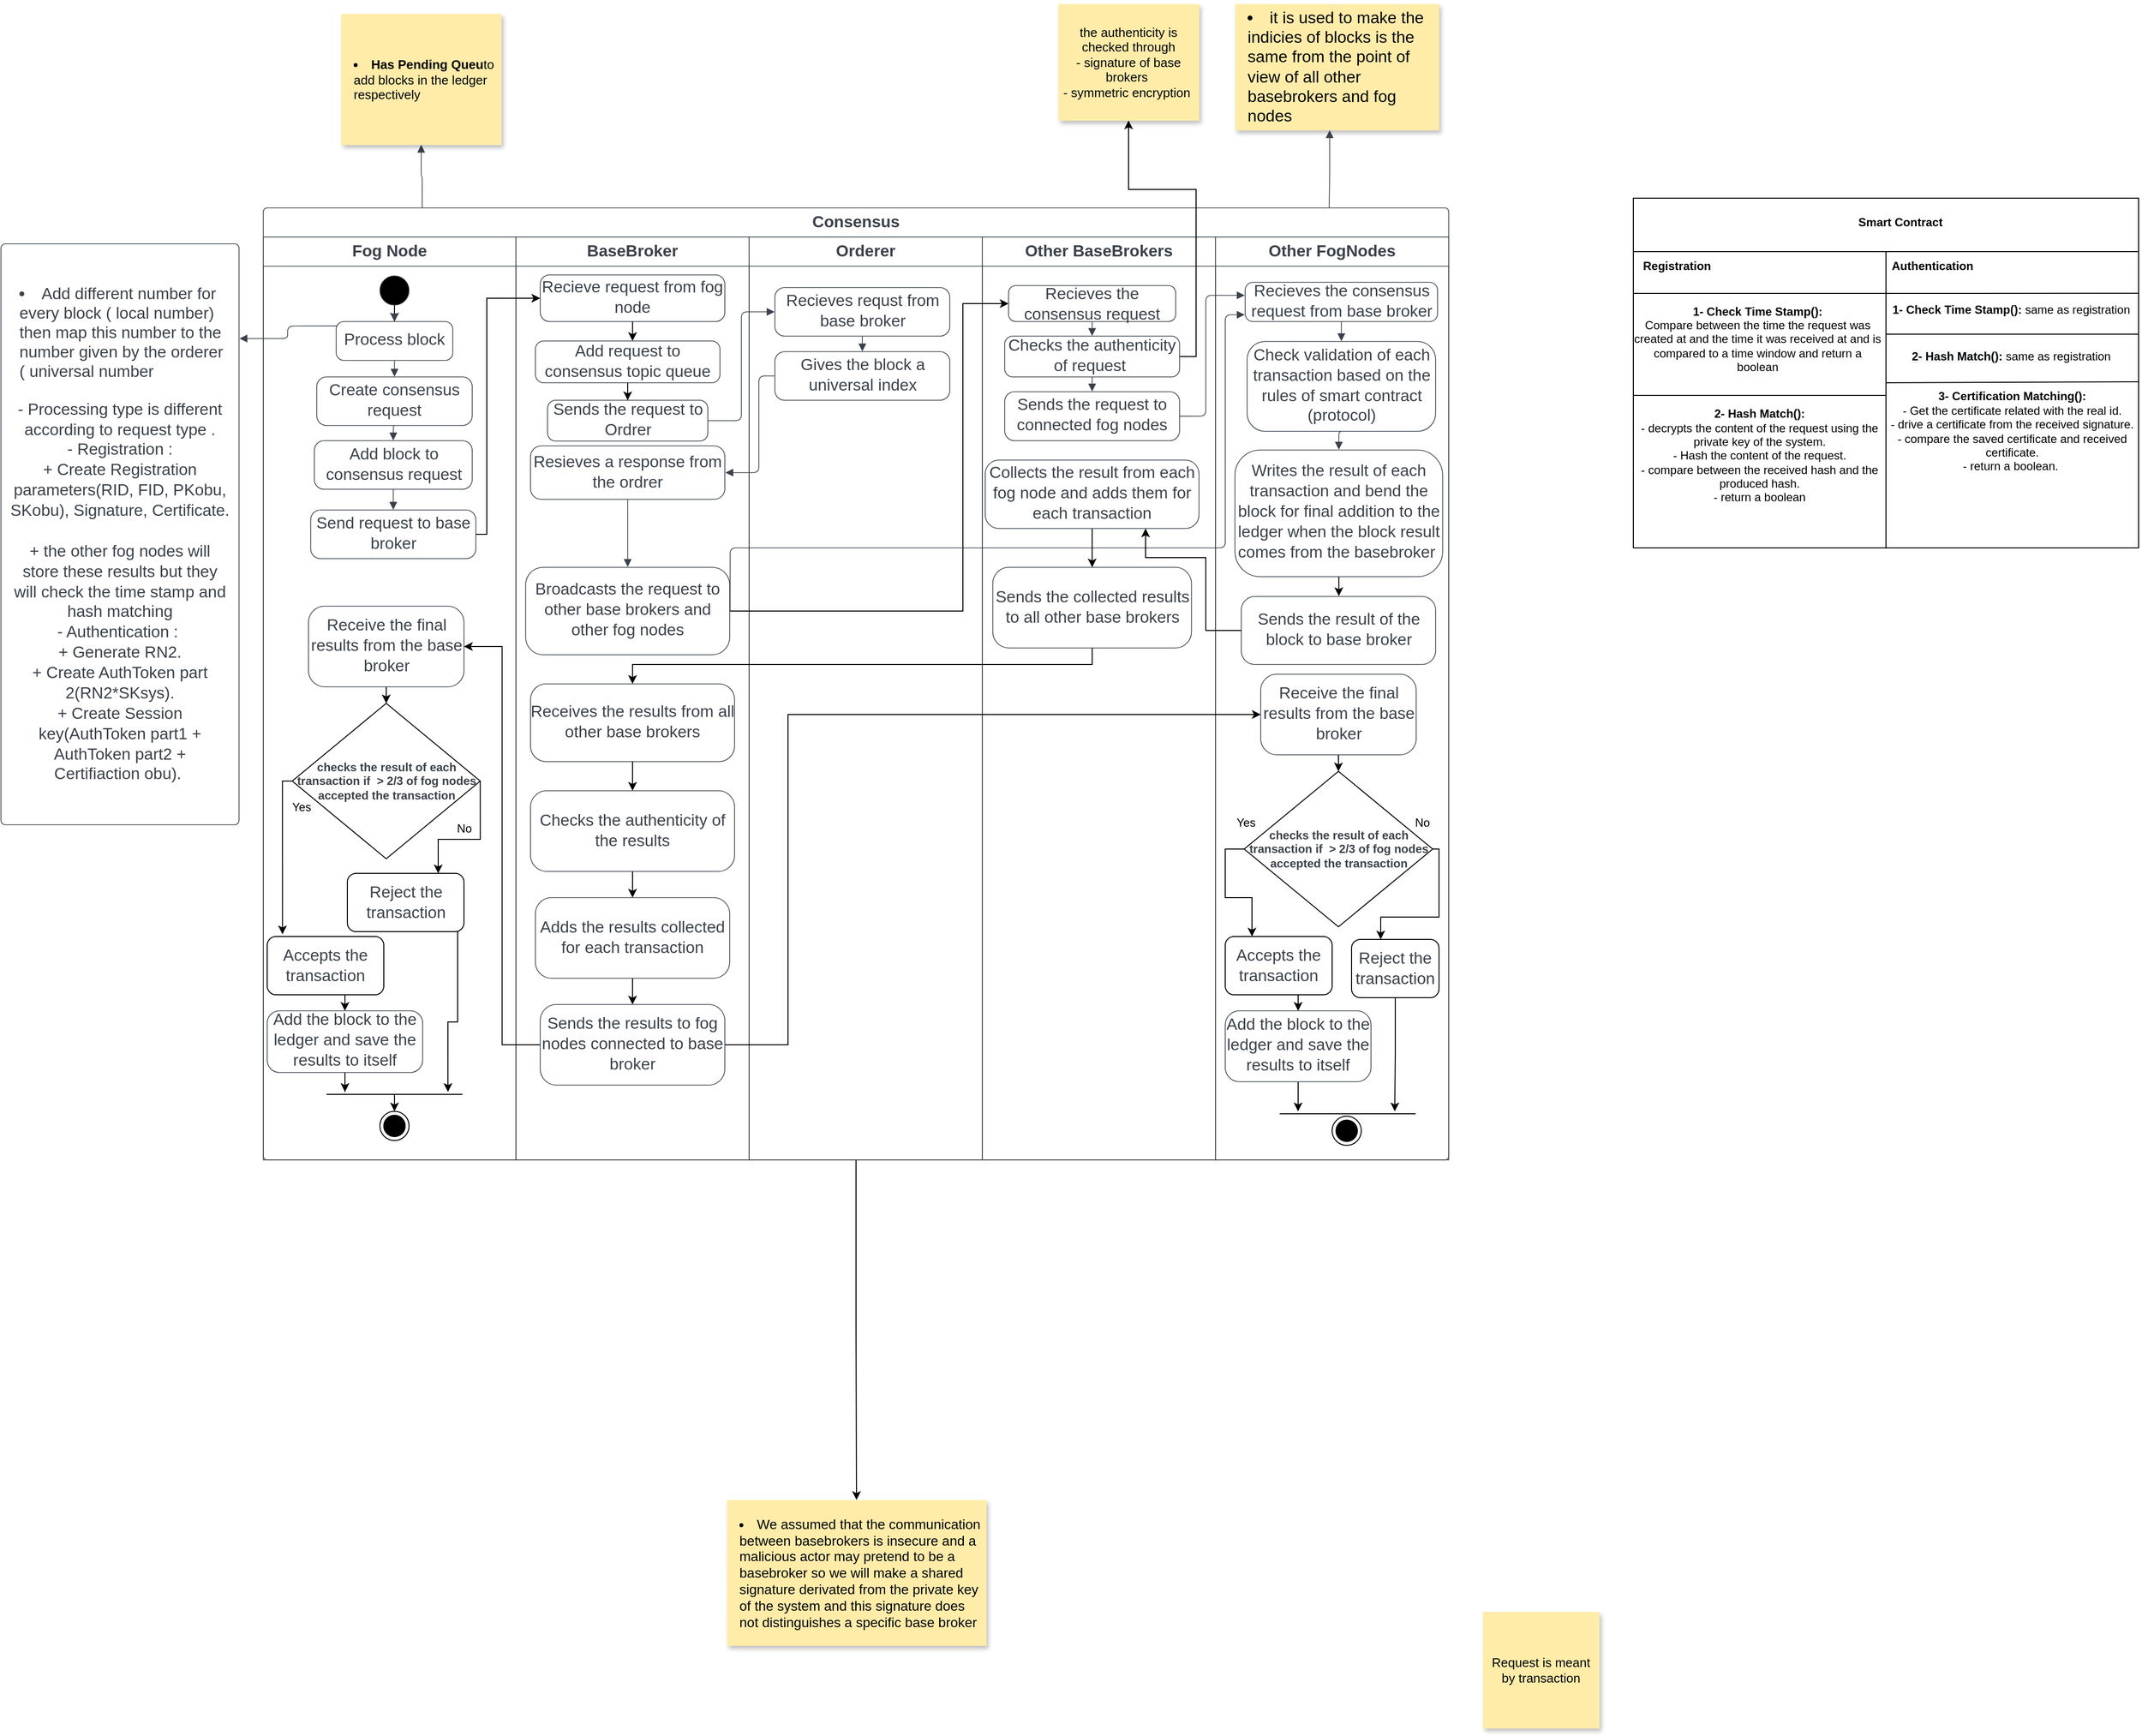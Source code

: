<mxfile version="18.1.3" type="github">
  <diagram id="9EqGme9XQ8Pk4LfK-jfx" name="Page-1">
    <mxGraphModel dx="1811" dy="1997" grid="1" gridSize="10" guides="1" tooltips="1" connect="1" arrows="1" fold="1" page="1" pageScale="1" pageWidth="827" pageHeight="1169" math="0" shadow="0">
      <root>
        <mxCell id="0" />
        <mxCell id="1" parent="0" />
        <mxCell id="70MOKPNWR5bHBcbS_oCV-29" style="edgeStyle=orthogonalEdgeStyle;rounded=0;orthogonalLoop=1;jettySize=auto;html=1;entryX=0.5;entryY=0;entryDx=0;entryDy=0;" edge="1" parent="1" source="pPeF-HTOgFZXbcfXd0PG-1" target="pPeF-HTOgFZXbcfXd0PG-47">
          <mxGeometry relative="1" as="geometry" />
        </mxCell>
        <mxCell id="pPeF-HTOgFZXbcfXd0PG-1" value="Consensus" style="swimlane;startSize=30;html=1;whiteSpace=wrap;childLayout=stackLayout;resizeParent=1;dropTarget=0;spacing=0;strokeColor=#3a414a;strokeOpacity=100;rounded=1;absoluteArcSize=1;arcSize=9;strokeWidth=0.8;container=1;pointerEvents=0;collapsible=0;recursiveResize=0;fontSize=16.7;fontColor=#3a414a;" parent="1" vertex="1">
          <mxGeometry x="350" y="-110" width="1220" height="980" as="geometry" />
        </mxCell>
        <mxCell id="pPeF-HTOgFZXbcfXd0PG-2" value="&lt;b&gt;Fog Node&lt;/b&gt;" style="swimlane;html=1;whiteSpace=wrap;connectable=0;fontStyle=0;startSize=30;dropTarget=0;rounded=0;spacing=0;strokeColor=#3a414a;strokeOpacity=100;strokeWidth=0.8;container=1;pointerEvents=0;collapsible=0;recursiveResize=0;fontSize=16.7;fontColor=#3a414a;" parent="pPeF-HTOgFZXbcfXd0PG-1" vertex="1">
          <mxGeometry y="30" width="260" height="950" as="geometry" />
        </mxCell>
        <mxCell id="pPeF-HTOgFZXbcfXd0PG-3" value="&lt;b&gt;BaseBroker&lt;/b&gt;" style="swimlane;html=1;whiteSpace=wrap;connectable=0;fontStyle=0;startSize=30;dropTarget=0;rounded=0;spacing=0;strokeColor=#3a414a;strokeOpacity=100;strokeWidth=0.8;container=1;pointerEvents=0;collapsible=0;recursiveResize=0;fontSize=16.7;fontColor=#3a414a;" parent="pPeF-HTOgFZXbcfXd0PG-1" vertex="1">
          <mxGeometry x="260" y="30" width="240" height="950" as="geometry" />
        </mxCell>
        <mxCell id="q8GRIB_LQ3VLVeIIKjB8-7" value="&lt;div style=&quot;display: flex ; justify-content: center ; text-align: center ; align-items: baseline ; font-size: 0 ; line-height: 1.25 ; margin-top: -2px&quot;&gt;&lt;span&gt;&lt;span style=&quot;font-size: 16.7px ; color: #3a414a&quot;&gt;Receives the results from all other base brokers&lt;/span&gt;&lt;/span&gt;&lt;/div&gt;" style="rounded=1;arcSize=20;whiteSpace=wrap;overflow=block;blockSpacing=1;html=1;fontSize=13;spacing=0;strokeColor=#3a414a;strokeOpacity=100;strokeWidth=0.8;" parent="pPeF-HTOgFZXbcfXd0PG-3" vertex="1">
          <mxGeometry x="15" y="460" width="210" height="80" as="geometry" />
        </mxCell>
        <mxCell id="pPeF-HTOgFZXbcfXd0PG-4" value="&lt;b&gt;Orderer&lt;/b&gt;" style="swimlane;html=1;whiteSpace=wrap;connectable=0;fontStyle=0;startSize=30;dropTarget=0;rounded=0;spacing=0;strokeColor=#3a414a;strokeOpacity=100;strokeWidth=0.8;container=1;pointerEvents=0;collapsible=0;recursiveResize=0;fontSize=16.7;fontColor=#3a414a;" parent="pPeF-HTOgFZXbcfXd0PG-1" vertex="1">
          <mxGeometry x="500" y="30" width="240" height="950" as="geometry" />
        </mxCell>
        <mxCell id="pPeF-HTOgFZXbcfXd0PG-5" value="&lt;b&gt;Other BaseBrokers&lt;/b&gt;" style="swimlane;html=1;whiteSpace=wrap;connectable=0;fontStyle=0;startSize=30;dropTarget=0;rounded=0;spacing=0;strokeColor=#3a414a;strokeOpacity=100;strokeWidth=0.8;container=1;pointerEvents=0;collapsible=0;recursiveResize=0;fontSize=16.7;fontColor=#3a414a;" parent="pPeF-HTOgFZXbcfXd0PG-1" vertex="1">
          <mxGeometry x="740" y="30" width="240" height="950" as="geometry" />
        </mxCell>
        <mxCell id="pPeF-HTOgFZXbcfXd0PG-6" value="&lt;b&gt;Other FogNodes&lt;/b&gt;" style="swimlane;html=1;whiteSpace=wrap;connectable=0;fontStyle=0;startSize=30;dropTarget=0;rounded=0;spacing=0;strokeColor=#3a414a;strokeOpacity=100;strokeWidth=0.8;container=1;pointerEvents=0;collapsible=0;recursiveResize=0;fontSize=16.7;fontColor=#3a414a;" parent="pPeF-HTOgFZXbcfXd0PG-1" vertex="1">
          <mxGeometry x="980" y="30" width="240" height="950" as="geometry" />
        </mxCell>
        <mxCell id="70MOKPNWR5bHBcbS_oCV-13" value="" style="edgeStyle=orthogonalEdgeStyle;rounded=0;orthogonalLoop=1;jettySize=auto;html=1;" edge="1" parent="1" source="pPeF-HTOgFZXbcfXd0PG-7" target="pPeF-HTOgFZXbcfXd0PG-12">
          <mxGeometry relative="1" as="geometry" />
        </mxCell>
        <UserObject label="" lucidchartObjectId="CdP9xf9X6418" id="pPeF-HTOgFZXbcfXd0PG-7">
          <mxCell style="html=1;overflow=block;blockSpacing=1;whiteSpace=wrap;ellipse;fillColor=#000000;fontSize=13;spacing=0;strokeColor=#3a414a;strokeOpacity=100;rounded=1;absoluteArcSize=1;arcSize=9;strokeWidth=0.8;" parent="1" vertex="1">
            <mxGeometry x="470" y="-40" width="30" height="30" as="geometry" />
          </mxCell>
        </UserObject>
        <mxCell id="pPeF-HTOgFZXbcfXd0PG-8" value="&lt;div style=&quot;display: flex; justify-content: center; text-align: center; align-items: baseline; font-size: 0; line-height: 1.25;margin-top: -2px;&quot;&gt;&lt;span&gt;&lt;span style=&quot;font-size:16.7px;color:#3a414a;&quot;&gt;Create consensus request&lt;/span&gt;&lt;/span&gt;&lt;/div&gt;" style="rounded=1;arcSize=20;whiteSpace=wrap;overflow=block;blockSpacing=1;html=1;fontSize=13;spacing=0;strokeColor=#3a414a;strokeOpacity=100;strokeWidth=0.8;" parent="1" vertex="1">
          <mxGeometry x="405" y="64" width="160" height="50" as="geometry" />
        </mxCell>
        <mxCell id="pPeF-HTOgFZXbcfXd0PG-9" value="&lt;div style=&quot;display: flex; justify-content: center; text-align: center; align-items: baseline; font-size: 0; line-height: 1.25;margin-top: -2px;&quot;&gt;&lt;span&gt;&lt;span style=&quot;font-size:16.7px;color:#3a414a;&quot;&gt;Add block to consensus request&lt;/span&gt;&lt;/span&gt;&lt;/div&gt;" style="rounded=1;arcSize=20;whiteSpace=wrap;overflow=block;blockSpacing=1;html=1;fontSize=13;spacing=0;strokeColor=#3a414a;strokeOpacity=100;strokeWidth=0.8;" parent="1" vertex="1">
          <mxGeometry x="402.5" y="129.61" width="162.5" height="50" as="geometry" />
        </mxCell>
        <UserObject label="" lucidchartObjectId="jgP9Arb4AGy4" id="pPeF-HTOgFZXbcfXd0PG-10">
          <mxCell style="html=1;jettySize=18;whiteSpace=wrap;overflow=block;blockSpacing=1;fontSize=13;strokeColor=#3a414a;strokeOpacity=100;strokeWidth=0.8;rounded=1;arcSize=12;edgeStyle=orthogonalEdgeStyle;startArrow=none;endArrow=block;endFill=1;exitX=0.5;exitY=1.005;exitPerimeter=0;entryX=0.5;entryY=-0.006;entryPerimeter=0;" parent="1" source="pPeF-HTOgFZXbcfXd0PG-9" target="pPeF-HTOgFZXbcfXd0PG-11" edge="1">
            <mxGeometry width="100" height="100" relative="1" as="geometry">
              <Array as="points" />
            </mxGeometry>
          </mxCell>
        </UserObject>
        <mxCell id="70MOKPNWR5bHBcbS_oCV-39" style="edgeStyle=orthogonalEdgeStyle;rounded=0;orthogonalLoop=1;jettySize=auto;html=1;entryX=0;entryY=0.5;entryDx=0;entryDy=0;fontSize=14;" edge="1" parent="1" source="pPeF-HTOgFZXbcfXd0PG-11" target="pPeF-HTOgFZXbcfXd0PG-16">
          <mxGeometry relative="1" as="geometry">
            <Array as="points">
              <mxPoint x="580" y="226" />
              <mxPoint x="580" y="-17" />
            </Array>
          </mxGeometry>
        </mxCell>
        <mxCell id="pPeF-HTOgFZXbcfXd0PG-11" value="&lt;div style=&quot;display: flex; justify-content: center; text-align: center; align-items: baseline; font-size: 0; line-height: 1.25;margin-top: -2px;&quot;&gt;&lt;span&gt;&lt;span style=&quot;font-size:16.7px;color:#3a414a;&quot;&gt;Send request to base broker&lt;/span&gt;&lt;/span&gt;&lt;/div&gt;" style="rounded=1;arcSize=20;whiteSpace=wrap;overflow=block;blockSpacing=1;html=1;fontSize=13;spacing=0;strokeColor=#3a414a;strokeOpacity=100;strokeWidth=0.8;" parent="1" vertex="1">
          <mxGeometry x="398.75" y="201" width="170" height="50" as="geometry" />
        </mxCell>
        <mxCell id="pPeF-HTOgFZXbcfXd0PG-12" value="&lt;div style=&quot;display: flex; justify-content: center; text-align: center; align-items: baseline; font-size: 0; line-height: 1.25;margin-top: -2px;&quot;&gt;&lt;span&gt;&lt;span style=&quot;font-size:16.7px;color:#3a414a;&quot;&gt;Process block &lt;/span&gt;&lt;/span&gt;&lt;/div&gt;" style="rounded=1;arcSize=20;whiteSpace=wrap;overflow=block;blockSpacing=1;html=1;fontSize=13;spacing=0;strokeColor=#3a414a;strokeOpacity=100;strokeWidth=0.8;" parent="1" vertex="1">
          <mxGeometry x="425" y="7" width="120" height="40" as="geometry" />
        </mxCell>
        <UserObject label="" lucidchartObjectId="PmP9a8LX6a7B" id="pPeF-HTOgFZXbcfXd0PG-13">
          <mxCell style="html=1;jettySize=18;whiteSpace=wrap;overflow=block;blockSpacing=1;fontSize=13;strokeColor=#3a414a;strokeOpacity=100;strokeWidth=0.8;rounded=1;arcSize=12;edgeStyle=orthogonalEdgeStyle;startArrow=none;endArrow=block;endFill=1;exitX=0.5;exitY=1.013;exitPerimeter=0;entryX=0.5;entryY=-0.006;entryPerimeter=0;" parent="1" target="pPeF-HTOgFZXbcfXd0PG-12" edge="1">
            <mxGeometry width="100" height="100" relative="1" as="geometry">
              <Array as="points" />
              <mxPoint x="485" y="-1.279e-13" as="sourcePoint" />
            </mxGeometry>
          </mxCell>
        </UserObject>
        <UserObject label="" lucidchartObjectId="TmP9PcP57h9T" id="pPeF-HTOgFZXbcfXd0PG-14">
          <mxCell style="html=1;jettySize=18;whiteSpace=wrap;overflow=block;blockSpacing=1;fontSize=13;strokeColor=#3a414a;strokeOpacity=100;strokeWidth=0.8;rounded=1;arcSize=12;edgeStyle=orthogonalEdgeStyle;startArrow=none;endArrow=block;endFill=1;exitX=0.5;exitY=1.006;exitPerimeter=0;entryX=0.5;entryY=-0.005;entryPerimeter=0;" parent="1" source="pPeF-HTOgFZXbcfXd0PG-12" target="pPeF-HTOgFZXbcfXd0PG-8" edge="1">
            <mxGeometry width="100" height="100" relative="1" as="geometry">
              <Array as="points" />
            </mxGeometry>
          </mxCell>
        </UserObject>
        <UserObject label="" lucidchartObjectId="XmP9wOvws5Zp" id="pPeF-HTOgFZXbcfXd0PG-15">
          <mxCell style="html=1;jettySize=18;whiteSpace=wrap;overflow=block;blockSpacing=1;fontSize=13;strokeColor=#3a414a;strokeOpacity=100;strokeWidth=0.8;rounded=1;arcSize=12;edgeStyle=orthogonalEdgeStyle;startArrow=none;endArrow=block;endFill=1;exitX=0.5;exitY=1.005;exitPerimeter=0;entryX=0.5;entryY=-0.005;entryPerimeter=0;" parent="1" source="pPeF-HTOgFZXbcfXd0PG-8" target="pPeF-HTOgFZXbcfXd0PG-9" edge="1">
            <mxGeometry width="100" height="100" relative="1" as="geometry">
              <Array as="points" />
            </mxGeometry>
          </mxCell>
        </UserObject>
        <mxCell id="70MOKPNWR5bHBcbS_oCV-40" style="edgeStyle=orthogonalEdgeStyle;rounded=0;orthogonalLoop=1;jettySize=auto;html=1;entryX=0.526;entryY=0;entryDx=0;entryDy=0;entryPerimeter=0;fontSize=14;" edge="1" parent="1" source="pPeF-HTOgFZXbcfXd0PG-16" target="pPeF-HTOgFZXbcfXd0PG-21">
          <mxGeometry relative="1" as="geometry" />
        </mxCell>
        <mxCell id="pPeF-HTOgFZXbcfXd0PG-16" value="&lt;div style=&quot;display: flex; justify-content: center; text-align: center; align-items: baseline; font-size: 0; line-height: 1.25;margin-top: -2px;&quot;&gt;&lt;span&gt;&lt;span style=&quot;font-size:16.7px;color:#3a414a;&quot;&gt;Recieve request from fog node&lt;/span&gt;&lt;/span&gt;&lt;/div&gt;" style="rounded=1;arcSize=20;whiteSpace=wrap;overflow=block;blockSpacing=1;html=1;fontSize=13;spacing=0;strokeColor=#3a414a;strokeOpacity=100;strokeWidth=0.8;" parent="1" vertex="1">
          <mxGeometry x="635" y="-41" width="190" height="48" as="geometry" />
        </mxCell>
        <UserObject label="&lt;ul style=&quot;margin: 0px ; padding-left: 10px ; list-style-position: inside ; list-style-type: disc&quot;&gt;&lt;li style=&quot;text-align: left ; color: #3a414a ; font-size: 16.7px&quot;&gt;&lt;span style=&quot;margin-left: 0px ; margin-top: -2px&quot;&gt;&lt;span style=&quot;font-size: 16.7px ; color: #3a414a&quot;&gt;Add different number for every block ( local number)  then  map this number to the number given by the orderer ( universal number&lt;/span&gt;&lt;/span&gt;&lt;/li&gt;&lt;/ul&gt;&lt;div style=&quot;display: flex ; justify-content: center ; text-align: center ; align-items: baseline ; line-height: 1.25 ; margin-top: -2px ; font-size: 0px&quot;&gt;&lt;span&gt;&lt;span style=&quot;font-size: 16.7px ; color: #3a414a&quot;&gt;&lt;br&gt;- Processing type is different according to request type .&lt;br&gt;-&amp;nbsp;&lt;/span&gt;&lt;span style=&quot;color: rgb(58 , 65 , 74) ; font-size: 16.7px&quot;&gt;Registration&amp;nbsp;&lt;/span&gt;&lt;span style=&quot;font-size: 16.7px ; color: #3a414a&quot;&gt;: &lt;br&gt;+ Create Registration parameters(RID, FID, PKobu, SKobu), Signature, Certificate.&lt;br&gt;&lt;br&gt;+ the other fog nodes will store these results but they will check the time stamp and hash matching&lt;br&gt;- Authentication :&amp;nbsp;&lt;br&gt;+ Generate RN2.&lt;br&gt;+ Create AuthToken part 2(RN2*SKsys).&lt;br&gt;+ Create Session key(AuthToken part1 + AuthToken part2 + Certifiaction obu).&amp;nbsp;&lt;/span&gt;&lt;/span&gt;&lt;/div&gt;" lucidchartObjectId="moP9F8FH.Dze" id="pPeF-HTOgFZXbcfXd0PG-17">
          <mxCell style="html=1;overflow=block;blockSpacing=1;whiteSpace=wrap;fontSize=13;spacing=9;strokeColor=#3a414a;strokeOpacity=100;rounded=1;absoluteArcSize=1;arcSize=9;strokeWidth=0.8;" parent="1" vertex="1">
            <mxGeometry x="80" y="-73" width="245" height="598" as="geometry" />
          </mxCell>
        </UserObject>
        <UserObject label="" lucidchartObjectId="DoP9wG~hN0e~" id="pPeF-HTOgFZXbcfXd0PG-18">
          <mxCell style="html=1;jettySize=18;whiteSpace=wrap;overflow=block;blockSpacing=1;fontSize=13;strokeColor=#3a414a;strokeOpacity=100;strokeWidth=0.8;rounded=1;arcSize=12;edgeStyle=orthogonalEdgeStyle;startArrow=none;endArrow=block;endFill=1;exitX=0.007;exitY=0.114;exitPerimeter=0;entryX=1.002;entryY=0.163;entryPerimeter=0;" parent="1" source="pPeF-HTOgFZXbcfXd0PG-12" target="pPeF-HTOgFZXbcfXd0PG-17" edge="1">
            <mxGeometry width="100" height="100" relative="1" as="geometry">
              <Array as="points" />
            </mxGeometry>
          </mxCell>
        </UserObject>
        <mxCell id="70MOKPNWR5bHBcbS_oCV-41" style="edgeStyle=orthogonalEdgeStyle;rounded=0;orthogonalLoop=1;jettySize=auto;html=1;entryX=0.5;entryY=0;entryDx=0;entryDy=0;fontSize=14;" edge="1" parent="1" source="pPeF-HTOgFZXbcfXd0PG-21" target="pPeF-HTOgFZXbcfXd0PG-23">
          <mxGeometry relative="1" as="geometry" />
        </mxCell>
        <mxCell id="pPeF-HTOgFZXbcfXd0PG-21" value="&lt;div style=&quot;display: flex; justify-content: center; text-align: center; align-items: baseline; font-size: 0; line-height: 1.25;margin-top: -2px;&quot;&gt;&lt;span&gt;&lt;span style=&quot;font-size:16.7px;color:#3a414a;&quot;&gt;Add request to consensus topic queue&lt;/span&gt;&lt;/span&gt;&lt;/div&gt;" style="rounded=1;arcSize=20;whiteSpace=wrap;overflow=block;blockSpacing=1;html=1;fontSize=13;spacing=0;strokeColor=#3a414a;strokeOpacity=100;strokeWidth=0.8;" parent="1" vertex="1">
          <mxGeometry x="630" y="27" width="190" height="43" as="geometry" />
        </mxCell>
        <mxCell id="pPeF-HTOgFZXbcfXd0PG-23" value="&lt;div style=&quot;display: flex; justify-content: center; text-align: center; align-items: baseline; font-size: 0; line-height: 1.25;margin-top: -2px;&quot;&gt;&lt;span&gt;&lt;span style=&quot;font-size:16.7px;color:#3a414a;&quot;&gt;Sends the request to Ordrer&lt;/span&gt;&lt;/span&gt;&lt;/div&gt;" style="rounded=1;arcSize=20;whiteSpace=wrap;overflow=block;blockSpacing=1;html=1;fontSize=13;spacing=0;strokeColor=#3a414a;strokeOpacity=100;strokeWidth=0.8;" parent="1" vertex="1">
          <mxGeometry x="642.5" y="88" width="165" height="42" as="geometry" />
        </mxCell>
        <UserObject label="&lt;ul style=&quot;margin: 0px; padding-left: 10px;list-style-position: inside; list-style-type:disc&quot;&gt;&lt;li style=&quot;text-align:left;font-size:16.8px;&quot;&gt;&lt;span style=&quot;margin-left: 0px;margin-top: -2px;&quot;&gt;&lt;span style=&quot;font-size:16.8px;&quot;&gt;it is used to make the indicies of blocks is the same from the point of view of all other basebrokers and fog nodes&lt;/span&gt;&lt;/span&gt;&lt;/li&gt;&lt;/ul&gt;" lucidchartObjectId="7KP9td6ryeQL" id="pPeF-HTOgFZXbcfXd0PG-25">
          <mxCell style="html=1;overflow=block;blockSpacing=1;whiteSpace=wrap;shadow=1;fontSize=13;spacing=3.8;strokeColor=none;fillColor=#FFECA9;strokeWidth=0;" parent="1" vertex="1">
            <mxGeometry x="1350" y="-320" width="210" height="130" as="geometry" />
          </mxCell>
        </UserObject>
        <UserObject label="" lucidchartObjectId="dMP9-0muirMH" id="pPeF-HTOgFZXbcfXd0PG-26">
          <mxCell style="html=1;jettySize=18;whiteSpace=wrap;overflow=block;blockSpacing=1;fontSize=13;strokeColor=#3a414a;strokeOpacity=100;strokeWidth=0.8;rounded=1;arcSize=12;edgeStyle=orthogonalEdgeStyle;startArrow=none;endArrow=block;endFill=1;entryX=0.464;entryY=1;entryPerimeter=0;" parent="1" target="pPeF-HTOgFZXbcfXd0PG-25" edge="1">
            <mxGeometry width="100" height="100" relative="1" as="geometry">
              <Array as="points" />
              <mxPoint x="1447" y="-110" as="sourcePoint" />
            </mxGeometry>
          </mxCell>
        </UserObject>
        <mxCell id="pPeF-HTOgFZXbcfXd0PG-27" value="&lt;div style=&quot;display: flex; justify-content: center; text-align: center; align-items: baseline; font-size: 0; line-height: 1.25;margin-top: -2px;&quot;&gt;&lt;span&gt;&lt;span style=&quot;font-size:16.7px;color:#3a414a;&quot;&gt;Recieves requst from base broker&lt;/span&gt;&lt;/span&gt;&lt;/div&gt;" style="rounded=1;arcSize=20;whiteSpace=wrap;overflow=block;blockSpacing=1;html=1;fontSize=13;spacing=0;strokeColor=#3a414a;strokeOpacity=100;strokeWidth=0.8;" parent="1" vertex="1">
          <mxGeometry x="876.5" y="-28" width="180" height="50" as="geometry" />
        </mxCell>
        <UserObject label="" lucidchartObjectId="FTP96DiJ4qId" id="pPeF-HTOgFZXbcfXd0PG-28">
          <mxCell style="html=1;jettySize=18;whiteSpace=wrap;overflow=block;blockSpacing=1;fontSize=13;strokeColor=#3a414a;strokeOpacity=100;strokeWidth=0.8;rounded=1;arcSize=12;edgeStyle=orthogonalEdgeStyle;startArrow=none;endArrow=block;endFill=1;exitX=1.003;exitY=0.5;exitPerimeter=0;entryX=-0.002;entryY=0.5;entryPerimeter=0;" parent="1" source="pPeF-HTOgFZXbcfXd0PG-23" target="pPeF-HTOgFZXbcfXd0PG-27" edge="1">
            <mxGeometry width="100" height="100" relative="1" as="geometry">
              <Array as="points" />
            </mxGeometry>
          </mxCell>
        </UserObject>
        <UserObject label="" lucidchartObjectId="C6P97z8danBf" id="pPeF-HTOgFZXbcfXd0PG-29">
          <mxCell style="html=1;jettySize=18;whiteSpace=wrap;overflow=block;blockSpacing=1;fontSize=13;strokeColor=#3a414a;strokeOpacity=100;strokeWidth=0.8;rounded=1;arcSize=12;edgeStyle=orthogonalEdgeStyle;startArrow=none;endArrow=block;endFill=1;exitX=0.134;exitY=0;exitPerimeter=0;entryX=0.5;entryY=1;entryPerimeter=0;" parent="1" source="pPeF-HTOgFZXbcfXd0PG-1" target="pPeF-HTOgFZXbcfXd0PG-36" edge="1">
            <mxGeometry width="100" height="100" relative="1" as="geometry">
              <Array as="points" />
            </mxGeometry>
          </mxCell>
        </UserObject>
        <mxCell id="pPeF-HTOgFZXbcfXd0PG-30" value="&lt;div style=&quot;display: flex; justify-content: center; text-align: center; align-items: baseline; font-size: 0; line-height: 1.25;margin-top: -2px;&quot;&gt;&lt;span&gt;&lt;span style=&quot;font-size:16.7px;color:#3a414a;&quot;&gt;Gives the block a universal index&lt;/span&gt;&lt;/span&gt;&lt;/div&gt;" style="rounded=1;arcSize=20;whiteSpace=wrap;overflow=block;blockSpacing=1;html=1;fontSize=13;spacing=0;strokeColor=#3a414a;strokeOpacity=100;strokeWidth=0.8;" parent="1" vertex="1">
          <mxGeometry x="876.5" y="38" width="180" height="50" as="geometry" />
        </mxCell>
        <UserObject label="" lucidchartObjectId="4wQ9gFIfpN7z" id="pPeF-HTOgFZXbcfXd0PG-31">
          <mxCell style="html=1;jettySize=18;whiteSpace=wrap;overflow=block;blockSpacing=1;fontSize=13;strokeColor=#3a414a;strokeOpacity=100;strokeWidth=0.8;rounded=1;arcSize=12;edgeStyle=orthogonalEdgeStyle;startArrow=none;endArrow=block;endFill=1;exitX=0.5;exitY=1.006;exitPerimeter=0;entryX=0.5;entryY=-0.006;entryPerimeter=0;" parent="1" source="pPeF-HTOgFZXbcfXd0PG-27" target="pPeF-HTOgFZXbcfXd0PG-30" edge="1">
            <mxGeometry width="100" height="100" relative="1" as="geometry">
              <Array as="points" />
            </mxGeometry>
          </mxCell>
        </UserObject>
        <mxCell id="pPeF-HTOgFZXbcfXd0PG-32" value="&lt;div style=&quot;display: flex; justify-content: center; text-align: center; align-items: baseline; font-size: 0; line-height: 1.25;margin-top: -2px;&quot;&gt;&lt;span&gt;&lt;span style=&quot;font-size:16.7px;color:#3a414a;&quot;&gt;Resieves a response from the ordrer&lt;/span&gt;&lt;/span&gt;&lt;/div&gt;" style="rounded=1;arcSize=20;whiteSpace=wrap;overflow=block;blockSpacing=1;html=1;fontSize=13;spacing=0;strokeColor=#3a414a;strokeOpacity=100;strokeWidth=0.8;" parent="1" vertex="1">
          <mxGeometry x="625" y="135" width="200" height="55" as="geometry" />
        </mxCell>
        <UserObject label="" lucidchartObjectId="mxQ99RnzjHwp" id="pPeF-HTOgFZXbcfXd0PG-33">
          <mxCell style="html=1;jettySize=18;whiteSpace=wrap;overflow=block;blockSpacing=1;fontSize=13;strokeColor=#3a414a;strokeOpacity=100;strokeWidth=0.8;rounded=1;arcSize=12;edgeStyle=orthogonalEdgeStyle;startArrow=none;endArrow=block;endFill=1;exitX=-0.002;exitY=0.5;exitPerimeter=0;entryX=1.003;entryY=0.5;entryPerimeter=0;" parent="1" source="pPeF-HTOgFZXbcfXd0PG-30" target="pPeF-HTOgFZXbcfXd0PG-32" edge="1">
            <mxGeometry width="100" height="100" relative="1" as="geometry">
              <Array as="points">
                <mxPoint x="860" y="63" />
                <mxPoint x="860" y="163" />
              </Array>
            </mxGeometry>
          </mxCell>
        </UserObject>
        <mxCell id="70MOKPNWR5bHBcbS_oCV-12" style="edgeStyle=orthogonalEdgeStyle;rounded=0;orthogonalLoop=1;jettySize=auto;html=1;entryX=0;entryY=0.5;entryDx=0;entryDy=0;" edge="1" parent="1" source="pPeF-HTOgFZXbcfXd0PG-34" target="pPeF-HTOgFZXbcfXd0PG-37">
          <mxGeometry relative="1" as="geometry">
            <mxPoint x="1110" y="-11" as="targetPoint" />
            <Array as="points">
              <mxPoint x="1070" y="305" />
              <mxPoint x="1070" y="-12" />
            </Array>
          </mxGeometry>
        </mxCell>
        <mxCell id="pPeF-HTOgFZXbcfXd0PG-34" value="&lt;div style=&quot;display: flex; justify-content: center; text-align: center; align-items: baseline; font-size: 0; line-height: 1.25;margin-top: -2px;&quot;&gt;&lt;span&gt;&lt;span style=&quot;font-size:16.7px;color:#3a414a;&quot;&gt;Broadcasts the request to other base brokers and other fog nodes&lt;/span&gt;&lt;/span&gt;&lt;/div&gt;" style="rounded=1;arcSize=20;whiteSpace=wrap;overflow=block;blockSpacing=1;html=1;fontSize=13;spacing=0;strokeColor=#3a414a;strokeOpacity=100;strokeWidth=0.8;" parent="1" vertex="1">
          <mxGeometry x="620" y="260" width="210" height="90" as="geometry" />
        </mxCell>
        <UserObject label="" lucidchartObjectId="czQ9E5rsv8D2" id="pPeF-HTOgFZXbcfXd0PG-35">
          <mxCell style="html=1;jettySize=18;whiteSpace=wrap;overflow=block;blockSpacing=1;fontSize=13;strokeColor=#3a414a;strokeOpacity=100;strokeWidth=0.8;rounded=1;arcSize=12;edgeStyle=orthogonalEdgeStyle;startArrow=none;endArrow=block;endFill=1;exitX=0.5;exitY=1.005;exitPerimeter=0;entryX=0.5;entryY=-0.004;entryPerimeter=0;" parent="1" source="pPeF-HTOgFZXbcfXd0PG-32" target="pPeF-HTOgFZXbcfXd0PG-34" edge="1">
            <mxGeometry width="100" height="100" relative="1" as="geometry">
              <Array as="points" />
            </mxGeometry>
          </mxCell>
        </UserObject>
        <UserObject label="&lt;ul style=&quot;margin: 0px; padding-left: 10px;list-style-position: inside; list-style-type:disc&quot;&gt;&lt;li style=&quot;text-align:left;&quot;&gt;&lt;span style=&quot;margin-left: 0px;margin-top: -2px;&quot;&gt;&lt;span style=&quot;font-size:13px;font-weight: bold;&quot;&gt;Has Pending Queu&lt;/span&gt;&lt;span style=&quot;font-size:13px;&quot;&gt;to add blocks in the ledger respectively&lt;/span&gt;&lt;/span&gt;&lt;/li&gt;&lt;/ul&gt;" lucidchartObjectId="m5P9grkiVBAP" id="pPeF-HTOgFZXbcfXd0PG-36">
          <mxCell style="html=1;overflow=block;blockSpacing=1;whiteSpace=wrap;shadow=1;fontSize=13;spacing=3.8;strokeColor=none;fillColor=#FFECA9;strokeWidth=0;" parent="1" vertex="1">
            <mxGeometry x="430" y="-310" width="165" height="135" as="geometry" />
          </mxCell>
        </UserObject>
        <mxCell id="pPeF-HTOgFZXbcfXd0PG-37" value="&lt;div style=&quot;display: flex; justify-content: center; text-align: center; align-items: baseline; font-size: 0; line-height: 1.25;margin-top: -2px;&quot;&gt;&lt;span&gt;&lt;span style=&quot;font-size:16.7px;color:#3a414a;&quot;&gt;Recieves the consensus request &lt;/span&gt;&lt;/span&gt;&lt;/div&gt;" style="rounded=1;arcSize=20;whiteSpace=wrap;overflow=block;blockSpacing=1;html=1;fontSize=13;spacing=0;strokeColor=#3a414a;strokeOpacity=100;strokeWidth=0.8;" parent="1" vertex="1">
          <mxGeometry x="1117" y="-30" width="172" height="37" as="geometry" />
        </mxCell>
        <mxCell id="70MOKPNWR5bHBcbS_oCV-30" style="edgeStyle=orthogonalEdgeStyle;rounded=0;orthogonalLoop=1;jettySize=auto;html=1;exitX=1;exitY=0.5;exitDx=0;exitDy=0;entryX=0.5;entryY=1;entryDx=0;entryDy=0;fontSize=12;" edge="1" parent="1" source="pPeF-HTOgFZXbcfXd0PG-39" target="q8GRIB_LQ3VLVeIIKjB8-63">
          <mxGeometry relative="1" as="geometry">
            <Array as="points">
              <mxPoint x="1310" y="43" />
              <mxPoint x="1310" y="-129" />
              <mxPoint x="1241" y="-129" />
            </Array>
          </mxGeometry>
        </mxCell>
        <mxCell id="pPeF-HTOgFZXbcfXd0PG-39" value="&lt;div style=&quot;display: flex ; justify-content: center ; text-align: center ; align-items: baseline ; font-size: 0 ; line-height: 1.25 ; margin-top: -2px&quot;&gt;&lt;span&gt;&lt;span style=&quot;font-size: 16.7px ; color: #3a414a&quot;&gt;Checks the authenticity of request&amp;nbsp;&lt;/span&gt;&lt;/span&gt;&lt;/div&gt;" style="rounded=1;arcSize=20;whiteSpace=wrap;overflow=block;blockSpacing=1;html=1;fontSize=13;spacing=0;strokeColor=#3a414a;strokeOpacity=100;strokeWidth=0.8;" parent="1" vertex="1">
          <mxGeometry x="1113" y="22" width="180" height="42" as="geometry" />
        </mxCell>
        <UserObject label="" lucidchartObjectId="YFQ9fexnf5_q" id="pPeF-HTOgFZXbcfXd0PG-40">
          <mxCell style="html=1;jettySize=18;whiteSpace=wrap;overflow=block;blockSpacing=1;fontSize=13;strokeColor=#3a414a;strokeOpacity=100;strokeWidth=0.8;rounded=1;arcSize=12;edgeStyle=orthogonalEdgeStyle;startArrow=none;endArrow=block;endFill=1;exitX=0.5;exitY=1.005;exitPerimeter=0;entryX=0.5;entryY=-0.005;entryPerimeter=0;" parent="1" source="pPeF-HTOgFZXbcfXd0PG-37" target="pPeF-HTOgFZXbcfXd0PG-39" edge="1">
            <mxGeometry width="100" height="100" relative="1" as="geometry">
              <Array as="points" />
            </mxGeometry>
          </mxCell>
        </UserObject>
        <mxCell id="pPeF-HTOgFZXbcfXd0PG-41" value="&lt;div style=&quot;display: flex; justify-content: center; text-align: center; align-items: baseline; font-size: 0; line-height: 1.25;margin-top: -2px;&quot;&gt;&lt;span&gt;&lt;span style=&quot;font-size:16.7px;color:#3a414a;&quot;&gt;Sends the request to connected fog nodes&lt;/span&gt;&lt;/span&gt;&lt;/div&gt;" style="rounded=1;arcSize=20;whiteSpace=wrap;overflow=block;blockSpacing=1;html=1;fontSize=13;spacing=0;strokeColor=#3a414a;strokeOpacity=100;strokeWidth=0.8;" parent="1" vertex="1">
          <mxGeometry x="1113" y="79.22" width="180" height="50.39" as="geometry" />
        </mxCell>
        <UserObject label="" lucidchartObjectId="CHQ9NxxEP6VY" id="pPeF-HTOgFZXbcfXd0PG-42">
          <mxCell style="html=1;jettySize=18;whiteSpace=wrap;overflow=block;blockSpacing=1;fontSize=13;strokeColor=#3a414a;strokeOpacity=100;strokeWidth=0.8;rounded=1;arcSize=12;edgeStyle=orthogonalEdgeStyle;startArrow=none;endArrow=block;endFill=1;exitX=0.5;exitY=1.005;exitPerimeter=0;entryX=0.5;entryY=-0.005;entryPerimeter=0;" parent="1" source="pPeF-HTOgFZXbcfXd0PG-39" target="pPeF-HTOgFZXbcfXd0PG-41" edge="1">
            <mxGeometry width="100" height="100" relative="1" as="geometry">
              <Array as="points" />
            </mxGeometry>
          </mxCell>
        </UserObject>
        <mxCell id="pPeF-HTOgFZXbcfXd0PG-43" value="&lt;div style=&quot;display: flex; justify-content: center; text-align: center; align-items: baseline; font-size: 0; line-height: 1.25;margin-top: -2px;&quot;&gt;&lt;span&gt;&lt;span style=&quot;font-size:16.7px;color:#3a414a;&quot;&gt;Recieves the consensus request from base broker&lt;/span&gt;&lt;/span&gt;&lt;/div&gt;" style="rounded=1;arcSize=20;whiteSpace=wrap;overflow=block;blockSpacing=1;html=1;fontSize=13;spacing=0;strokeColor=#3a414a;strokeOpacity=100;strokeWidth=0.8;" parent="1" vertex="1">
          <mxGeometry x="1360.5" y="-33.39" width="198" height="40.39" as="geometry" />
        </mxCell>
        <UserObject label="" lucidchartObjectId="SIQ9sE38Nrsy" id="pPeF-HTOgFZXbcfXd0PG-44">
          <mxCell style="html=1;jettySize=18;whiteSpace=wrap;overflow=block;blockSpacing=1;fontSize=13;strokeColor=#3a414a;strokeOpacity=100;strokeWidth=0.8;rounded=1;arcSize=12;edgeStyle=orthogonalEdgeStyle;startArrow=none;endArrow=block;endFill=1;exitX=1.003;exitY=0.5;exitPerimeter=0;" parent="1" source="pPeF-HTOgFZXbcfXd0PG-41" edge="1">
            <mxGeometry width="100" height="100" relative="1" as="geometry">
              <Array as="points">
                <mxPoint x="1320" y="105" />
                <mxPoint x="1320" y="-20" />
              </Array>
              <mxPoint x="1360" y="-20" as="targetPoint" />
            </mxGeometry>
          </mxCell>
        </UserObject>
        <mxCell id="pPeF-HTOgFZXbcfXd0PG-45" value="&lt;div style=&quot;display: flex; justify-content: center; text-align: center; align-items: baseline; font-size: 0; line-height: 1.25;margin-top: -2px;&quot;&gt;&lt;span&gt;&lt;span style=&quot;font-size:16.7px;color:#3a414a;&quot;&gt;Check validation of each transaction based on the rules of smart contract (protocol)&lt;/span&gt;&lt;/span&gt;&lt;/div&gt;" style="rounded=1;arcSize=20;whiteSpace=wrap;overflow=block;blockSpacing=1;html=1;fontSize=13;spacing=0;strokeColor=#3a414a;strokeOpacity=100;strokeWidth=0.8;" parent="1" vertex="1">
          <mxGeometry x="1362.5" y="27.5" width="194" height="92.5" as="geometry" />
        </mxCell>
        <UserObject label="" lucidchartObjectId="BMQ9BipFtnNu" id="pPeF-HTOgFZXbcfXd0PG-46">
          <mxCell style="html=1;jettySize=18;whiteSpace=wrap;overflow=block;blockSpacing=1;fontSize=13;strokeColor=#3a414a;strokeOpacity=100;strokeWidth=0.8;rounded=1;arcSize=12;edgeStyle=orthogonalEdgeStyle;startArrow=none;endArrow=block;endFill=1;exitX=0.5;exitY=1.004;exitPerimeter=0;entryX=0.5;entryY=-0.003;entryPerimeter=0;" parent="1" source="pPeF-HTOgFZXbcfXd0PG-43" target="pPeF-HTOgFZXbcfXd0PG-45" edge="1">
            <mxGeometry width="100" height="100" relative="1" as="geometry">
              <Array as="points" />
            </mxGeometry>
          </mxCell>
        </UserObject>
        <UserObject label="&lt;ul style=&quot;margin: 0px; padding-left: 10px;list-style-position: inside; list-style-type:disc&quot;&gt;&lt;li style=&quot;text-align: left;&quot;&gt;&lt;span style=&quot;margin-left: 0px; margin-top: -2px;&quot;&gt;&lt;font style=&quot;font-size: 14px;&quot;&gt;We assumed that the communication between basebrokers is insecure and a malicious actor may pretend to be a basebroker so we will make a shared signature derivated from the private key of the system and this signature does not distinguishes a specific base broker&lt;/font&gt;&lt;/span&gt;&lt;/li&gt;&lt;/ul&gt;" lucidchartObjectId="YCP9lDjcPJco" id="pPeF-HTOgFZXbcfXd0PG-47">
          <mxCell style="html=1;overflow=block;blockSpacing=1;whiteSpace=wrap;shadow=1;fontSize=13;spacing=3.8;strokeColor=none;fillColor=#FFECA9;strokeWidth=0;" parent="1" vertex="1">
            <mxGeometry x="827" y="1220" width="267" height="150" as="geometry" />
          </mxCell>
        </UserObject>
        <UserObject label="Request is meant by transaction" lucidchartObjectId="HMQ988gk.g1M" id="pPeF-HTOgFZXbcfXd0PG-48">
          <mxCell style="html=1;overflow=block;blockSpacing=1;whiteSpace=wrap;shadow=1;fontSize=13;spacing=3.8;strokeColor=none;fillColor=#FFECA9;strokeWidth=0;" parent="1" vertex="1">
            <mxGeometry x="1605" y="1335" width="120" height="120" as="geometry" />
          </mxCell>
        </UserObject>
        <mxCell id="70MOKPNWR5bHBcbS_oCV-16" style="edgeStyle=orthogonalEdgeStyle;rounded=0;orthogonalLoop=1;jettySize=auto;html=1;entryX=0.5;entryY=0;entryDx=0;entryDy=0;" edge="1" parent="1" source="pPeF-HTOgFZXbcfXd0PG-49" target="pPeF-HTOgFZXbcfXd0PG-52">
          <mxGeometry relative="1" as="geometry" />
        </mxCell>
        <mxCell id="pPeF-HTOgFZXbcfXd0PG-49" value="&lt;div style=&quot;display: flex ; justify-content: center ; text-align: center ; align-items: baseline ; font-size: 0 ; line-height: 1.25 ; margin-top: -2px&quot;&gt;&lt;span&gt;&lt;span style=&quot;font-size: 16.7px ; color: #3a414a&quot;&gt;Writes the result of each transaction and bend the block for final addition to the ledger when the block result comes from the basebroker&amp;nbsp;&lt;/span&gt;&lt;/span&gt;&lt;/div&gt;" style="rounded=1;arcSize=20;whiteSpace=wrap;overflow=block;blockSpacing=1;html=1;fontSize=13;spacing=0;strokeColor=#3a414a;strokeOpacity=100;strokeWidth=0.8;" parent="1" vertex="1">
          <mxGeometry x="1350" y="139.22" width="213.75" height="130.39" as="geometry" />
        </mxCell>
        <UserObject label="" lucidchartObjectId="zNQ9Hi1Wu8Fh" id="pPeF-HTOgFZXbcfXd0PG-50">
          <mxCell style="html=1;jettySize=18;whiteSpace=wrap;overflow=block;blockSpacing=1;fontSize=13;strokeColor=#3a414a;strokeOpacity=100;strokeWidth=0.8;rounded=1;arcSize=12;edgeStyle=orthogonalEdgeStyle;startArrow=none;endArrow=block;endFill=1;exitX=0.5;exitY=1.003;exitPerimeter=0;entryX=0.5;entryY=-0.003;entryPerimeter=0;" parent="1" source="pPeF-HTOgFZXbcfXd0PG-45" target="pPeF-HTOgFZXbcfXd0PG-49" edge="1">
            <mxGeometry width="100" height="100" relative="1" as="geometry">
              <Array as="points" />
            </mxGeometry>
          </mxCell>
        </UserObject>
        <UserObject label="" lucidchartObjectId="vOQ9inX-ajhY" id="pPeF-HTOgFZXbcfXd0PG-51">
          <mxCell style="html=1;jettySize=18;whiteSpace=wrap;overflow=block;blockSpacing=1;fontSize=13;strokeColor=#3a414a;strokeOpacity=100;strokeWidth=0.8;rounded=1;arcSize=12;edgeStyle=orthogonalEdgeStyle;startArrow=none;endArrow=block;endFill=1;exitX=1.002;exitY=0.5;exitPerimeter=0;" parent="1" source="pPeF-HTOgFZXbcfXd0PG-34" edge="1">
            <mxGeometry width="100" height="100" relative="1" as="geometry">
              <Array as="points">
                <mxPoint x="830" y="240" />
                <mxPoint x="1340" y="240" />
                <mxPoint x="1340" />
              </Array>
              <mxPoint x="1360" as="targetPoint" />
            </mxGeometry>
          </mxCell>
        </UserObject>
        <mxCell id="70MOKPNWR5bHBcbS_oCV-43" style="edgeStyle=orthogonalEdgeStyle;rounded=0;orthogonalLoop=1;jettySize=auto;html=1;exitX=0;exitY=0.5;exitDx=0;exitDy=0;entryX=0.75;entryY=1;entryDx=0;entryDy=0;fontSize=14;" edge="1" parent="1" source="pPeF-HTOgFZXbcfXd0PG-52" target="q8GRIB_LQ3VLVeIIKjB8-3">
          <mxGeometry relative="1" as="geometry">
            <Array as="points">
              <mxPoint x="1320" y="325" />
              <mxPoint x="1320" y="250" />
              <mxPoint x="1258" y="250" />
            </Array>
          </mxGeometry>
        </mxCell>
        <mxCell id="pPeF-HTOgFZXbcfXd0PG-52" value="&lt;div style=&quot;display: flex ; justify-content: center ; text-align: center ; align-items: baseline ; font-size: 0 ; line-height: 1.25 ; margin-top: -2px&quot;&gt;&lt;span&gt;&lt;span style=&quot;font-size: 16.7px ; color: #3a414a&quot;&gt;Sends the result of the block to base broker&lt;/span&gt;&lt;/span&gt;&lt;/div&gt;" style="rounded=1;arcSize=20;whiteSpace=wrap;overflow=block;blockSpacing=1;html=1;fontSize=13;spacing=0;strokeColor=#3a414a;strokeOpacity=100;strokeWidth=0.8;" parent="1" vertex="1">
          <mxGeometry x="1356.5" y="290" width="200" height="70" as="geometry" />
        </mxCell>
        <mxCell id="q8GRIB_LQ3VLVeIIKjB8-6" style="edgeStyle=orthogonalEdgeStyle;rounded=0;orthogonalLoop=1;jettySize=auto;html=1;exitX=0.5;exitY=1;exitDx=0;exitDy=0;" parent="1" source="q8GRIB_LQ3VLVeIIKjB8-3" target="q8GRIB_LQ3VLVeIIKjB8-5" edge="1">
          <mxGeometry relative="1" as="geometry" />
        </mxCell>
        <mxCell id="q8GRIB_LQ3VLVeIIKjB8-3" value="&lt;div style=&quot;display: flex ; justify-content: center ; text-align: center ; align-items: baseline ; line-height: 1.25 ; margin-top: -2px&quot;&gt;&lt;font color=&quot;#3a414a&quot;&gt;&lt;span style=&quot;font-size: 16.7px&quot;&gt;Collects the result from each fog node and adds them for each transaction&lt;/span&gt;&lt;/font&gt;&lt;/div&gt;" style="rounded=1;arcSize=20;whiteSpace=wrap;overflow=block;blockSpacing=1;html=1;fontSize=13;spacing=0;strokeColor=#3a414a;strokeOpacity=100;strokeWidth=0.8;" parent="1" vertex="1">
          <mxGeometry x="1093" y="149.61" width="220" height="70.39" as="geometry" />
        </mxCell>
        <mxCell id="70MOKPNWR5bHBcbS_oCV-22" style="edgeStyle=orthogonalEdgeStyle;rounded=0;orthogonalLoop=1;jettySize=auto;html=1;entryX=0.5;entryY=0;entryDx=0;entryDy=0;" edge="1" parent="1" source="q8GRIB_LQ3VLVeIIKjB8-5" target="q8GRIB_LQ3VLVeIIKjB8-7">
          <mxGeometry relative="1" as="geometry">
            <Array as="points">
              <mxPoint x="1203" y="360" />
              <mxPoint x="730" y="360" />
            </Array>
          </mxGeometry>
        </mxCell>
        <mxCell id="q8GRIB_LQ3VLVeIIKjB8-5" value="&lt;div style=&quot;display: flex ; justify-content: center ; text-align: center ; align-items: baseline ; font-size: 0 ; line-height: 1.25 ; margin-top: -2px&quot;&gt;&lt;span&gt;&lt;span style=&quot;font-size: 16.7px ; color: #3a414a&quot;&gt;Sends the collected results to all other base brokers&lt;/span&gt;&lt;/span&gt;&lt;/div&gt;" style="rounded=1;arcSize=20;whiteSpace=wrap;overflow=block;blockSpacing=1;html=1;fontSize=13;spacing=0;strokeColor=#3a414a;strokeOpacity=100;strokeWidth=0.8;" parent="1" vertex="1">
          <mxGeometry x="1100.75" y="260" width="204.5" height="83" as="geometry" />
        </mxCell>
        <mxCell id="q8GRIB_LQ3VLVeIIKjB8-12" style="edgeStyle=orthogonalEdgeStyle;rounded=0;orthogonalLoop=1;jettySize=auto;html=1;exitX=0.5;exitY=1;exitDx=0;exitDy=0;entryX=0.5;entryY=0;entryDx=0;entryDy=0;" parent="1" source="q8GRIB_LQ3VLVeIIKjB8-9" target="q8GRIB_LQ3VLVeIIKjB8-11" edge="1">
          <mxGeometry relative="1" as="geometry" />
        </mxCell>
        <mxCell id="q8GRIB_LQ3VLVeIIKjB8-9" value="&lt;div style=&quot;display: flex ; justify-content: center ; text-align: center ; align-items: baseline ; font-size: 0 ; line-height: 1.25 ; margin-top: -2px&quot;&gt;&lt;span&gt;&lt;span style=&quot;font-size: 16.7px ; color: #3a414a&quot;&gt;Adds the results collected for each transaction&lt;/span&gt;&lt;/span&gt;&lt;/div&gt;" style="rounded=1;arcSize=20;whiteSpace=wrap;overflow=block;blockSpacing=1;html=1;fontSize=13;spacing=0;strokeColor=#3a414a;strokeOpacity=100;strokeWidth=0.8;" parent="1" vertex="1">
          <mxGeometry x="630" y="600" width="200" height="83" as="geometry" />
        </mxCell>
        <mxCell id="70MOKPNWR5bHBcbS_oCV-28" style="edgeStyle=orthogonalEdgeStyle;rounded=0;orthogonalLoop=1;jettySize=auto;html=1;entryX=1;entryY=0.5;entryDx=0;entryDy=0;" edge="1" parent="1" source="q8GRIB_LQ3VLVeIIKjB8-11" target="q8GRIB_LQ3VLVeIIKjB8-13">
          <mxGeometry relative="1" as="geometry" />
        </mxCell>
        <mxCell id="70MOKPNWR5bHBcbS_oCV-48" style="edgeStyle=orthogonalEdgeStyle;rounded=0;orthogonalLoop=1;jettySize=auto;html=1;exitX=1;exitY=0.5;exitDx=0;exitDy=0;entryX=0;entryY=0.5;entryDx=0;entryDy=0;fontSize=14;" edge="1" parent="1" source="q8GRIB_LQ3VLVeIIKjB8-11" target="q8GRIB_LQ3VLVeIIKjB8-32">
          <mxGeometry relative="1" as="geometry">
            <Array as="points">
              <mxPoint x="890" y="751" />
              <mxPoint x="890" y="411" />
            </Array>
          </mxGeometry>
        </mxCell>
        <mxCell id="q8GRIB_LQ3VLVeIIKjB8-11" value="&lt;div style=&quot;display: flex ; justify-content: center ; text-align: center ; align-items: baseline ; font-size: 0 ; line-height: 1.25 ; margin-top: -2px&quot;&gt;&lt;span&gt;&lt;span style=&quot;font-size: 16.7px ; color: #3a414a&quot;&gt;Sends the results to fog nodes connected to base broker&lt;/span&gt;&lt;/span&gt;&lt;/div&gt;" style="rounded=1;arcSize=20;whiteSpace=wrap;overflow=block;blockSpacing=1;html=1;fontSize=13;spacing=0;strokeColor=#3a414a;strokeOpacity=100;strokeWidth=0.8;" parent="1" vertex="1">
          <mxGeometry x="635" y="710" width="190" height="83" as="geometry" />
        </mxCell>
        <mxCell id="q8GRIB_LQ3VLVeIIKjB8-17" style="edgeStyle=orthogonalEdgeStyle;rounded=0;orthogonalLoop=1;jettySize=auto;html=1;exitX=0.5;exitY=1;exitDx=0;exitDy=0;entryX=0.5;entryY=0;entryDx=0;entryDy=0;" parent="1" source="q8GRIB_LQ3VLVeIIKjB8-13" target="q8GRIB_LQ3VLVeIIKjB8-16" edge="1">
          <mxGeometry relative="1" as="geometry" />
        </mxCell>
        <mxCell id="q8GRIB_LQ3VLVeIIKjB8-13" value="&lt;div style=&quot;display: flex ; justify-content: center ; text-align: center ; align-items: baseline ; font-size: 0 ; line-height: 1.25 ; margin-top: -2px&quot;&gt;&lt;span&gt;&lt;span style=&quot;font-size: 16.7px ; color: #3a414a&quot;&gt;Receive the final results from the base broker&lt;/span&gt;&lt;/span&gt;&lt;/div&gt;" style="rounded=1;arcSize=20;whiteSpace=wrap;overflow=block;blockSpacing=1;html=1;fontSize=13;spacing=0;strokeColor=#3a414a;strokeOpacity=100;strokeWidth=0.8;" parent="1" vertex="1">
          <mxGeometry x="396.5" y="300" width="160" height="83" as="geometry" />
        </mxCell>
        <mxCell id="q8GRIB_LQ3VLVeIIKjB8-21" style="edgeStyle=orthogonalEdgeStyle;rounded=0;orthogonalLoop=1;jettySize=auto;html=1;exitX=0;exitY=0.5;exitDx=0;exitDy=0;entryX=0.131;entryY=-0.038;entryDx=0;entryDy=0;entryPerimeter=0;" parent="1" source="q8GRIB_LQ3VLVeIIKjB8-16" target="q8GRIB_LQ3VLVeIIKjB8-20" edge="1">
          <mxGeometry relative="1" as="geometry">
            <mxPoint x="411.5" y="660" as="targetPoint" />
            <Array as="points">
              <mxPoint x="370" y="480" />
            </Array>
          </mxGeometry>
        </mxCell>
        <mxCell id="q8GRIB_LQ3VLVeIIKjB8-23" style="edgeStyle=orthogonalEdgeStyle;rounded=0;orthogonalLoop=1;jettySize=auto;html=1;exitX=1;exitY=0.5;exitDx=0;exitDy=0;entryX=0.779;entryY=0;entryDx=0;entryDy=0;entryPerimeter=0;" parent="1" source="q8GRIB_LQ3VLVeIIKjB8-16" target="q8GRIB_LQ3VLVeIIKjB8-24" edge="1">
          <mxGeometry relative="1" as="geometry">
            <mxPoint x="500" y="630" as="targetPoint" />
            <Array as="points">
              <mxPoint x="573" y="540" />
              <mxPoint x="530" y="540" />
            </Array>
          </mxGeometry>
        </mxCell>
        <mxCell id="q8GRIB_LQ3VLVeIIKjB8-16" value="&lt;span style=&quot;color: rgb(58, 65, 74);&quot;&gt;&lt;font style=&quot;font-size: 12px;&quot;&gt;&lt;b&gt;checks the result of each transaction if&amp;nbsp; &amp;gt; 2/3 of fog nodes accepted the transaction&lt;/b&gt;&lt;/font&gt;&lt;/span&gt;" style="rhombus;whiteSpace=wrap;html=1;" parent="1" vertex="1">
          <mxGeometry x="379.75" y="400" width="193.5" height="160" as="geometry" />
        </mxCell>
        <mxCell id="q8GRIB_LQ3VLVeIIKjB8-28" style="edgeStyle=orthogonalEdgeStyle;rounded=0;orthogonalLoop=1;jettySize=auto;html=1;exitX=0.5;exitY=1;exitDx=0;exitDy=0;entryX=0.5;entryY=0;entryDx=0;entryDy=0;" parent="1" source="q8GRIB_LQ3VLVeIIKjB8-20" target="q8GRIB_LQ3VLVeIIKjB8-27" edge="1">
          <mxGeometry relative="1" as="geometry" />
        </mxCell>
        <mxCell id="q8GRIB_LQ3VLVeIIKjB8-20" value="&lt;span style=&quot;color: rgb(58 , 65 , 74) ; font-size: 16.7px&quot;&gt;Accepts the transaction&lt;/span&gt;" style="rounded=1;whiteSpace=wrap;html=1;" parent="1" vertex="1">
          <mxGeometry x="354" y="640" width="120" height="60" as="geometry" />
        </mxCell>
        <mxCell id="q8GRIB_LQ3VLVeIIKjB8-22" value="Yes" style="text;html=1;strokeColor=none;fillColor=none;align=center;verticalAlign=middle;whiteSpace=wrap;rounded=0;" parent="1" vertex="1">
          <mxGeometry x="375.5" y="496.5" width="27" height="20" as="geometry" />
        </mxCell>
        <mxCell id="70MOKPNWR5bHBcbS_oCV-44" style="edgeStyle=orthogonalEdgeStyle;rounded=0;orthogonalLoop=1;jettySize=auto;html=1;entryX=0.893;entryY=0;entryDx=0;entryDy=0;entryPerimeter=0;fontSize=14;" edge="1" parent="1" source="q8GRIB_LQ3VLVeIIKjB8-24" target="q8GRIB_LQ3VLVeIIKjB8-47">
          <mxGeometry relative="1" as="geometry">
            <Array as="points">
              <mxPoint x="550" y="728" />
              <mxPoint x="540" y="728" />
            </Array>
          </mxGeometry>
        </mxCell>
        <mxCell id="q8GRIB_LQ3VLVeIIKjB8-24" value="&lt;font color=&quot;#3a414a&quot;&gt;&lt;span style=&quot;font-size: 16.7px&quot;&gt;Reject the transaction&lt;/span&gt;&lt;/font&gt;" style="rounded=1;whiteSpace=wrap;html=1;" parent="1" vertex="1">
          <mxGeometry x="436.5" y="575" width="120" height="60" as="geometry" />
        </mxCell>
        <mxCell id="q8GRIB_LQ3VLVeIIKjB8-25" value="No" style="text;html=1;strokeColor=none;fillColor=none;align=center;verticalAlign=middle;whiteSpace=wrap;rounded=0;" parent="1" vertex="1">
          <mxGeometry x="530" y="516.5" width="54" height="25" as="geometry" />
        </mxCell>
        <mxCell id="70MOKPNWR5bHBcbS_oCV-45" style="edgeStyle=orthogonalEdgeStyle;rounded=0;orthogonalLoop=1;jettySize=auto;html=1;entryX=0.136;entryY=0;entryDx=0;entryDy=0;entryPerimeter=0;fontSize=14;" edge="1" parent="1" source="q8GRIB_LQ3VLVeIIKjB8-27" target="q8GRIB_LQ3VLVeIIKjB8-47">
          <mxGeometry relative="1" as="geometry" />
        </mxCell>
        <mxCell id="q8GRIB_LQ3VLVeIIKjB8-27" value="&lt;div style=&quot;display: flex ; justify-content: center ; text-align: center ; align-items: baseline ; font-size: 0 ; line-height: 1.25 ; margin-top: -2px&quot;&gt;&lt;span&gt;&lt;span style=&quot;font-size: 16.7px ; color: #3a414a&quot;&gt;Add the block to the ledger and save the results to itself&lt;/span&gt;&lt;/span&gt;&lt;/div&gt;" style="rounded=1;arcSize=20;whiteSpace=wrap;overflow=block;blockSpacing=1;html=1;fontSize=13;spacing=0;strokeColor=#3a414a;strokeOpacity=100;strokeWidth=0.8;" parent="1" vertex="1">
          <mxGeometry x="354" y="716.5" width="160" height="63.5" as="geometry" />
        </mxCell>
        <mxCell id="q8GRIB_LQ3VLVeIIKjB8-51" style="edgeStyle=orthogonalEdgeStyle;rounded=0;orthogonalLoop=1;jettySize=auto;html=1;exitX=0.488;exitY=0.523;exitDx=0;exitDy=0;entryX=0.5;entryY=0;entryDx=0;entryDy=0;exitPerimeter=0;" parent="1" source="q8GRIB_LQ3VLVeIIKjB8-47" target="q8GRIB_LQ3VLVeIIKjB8-29" edge="1">
          <mxGeometry relative="1" as="geometry" />
        </mxCell>
        <mxCell id="q8GRIB_LQ3VLVeIIKjB8-29" value="" style="ellipse;html=1;shape=endState;fillColor=#000000;strokeColor=#000000;" parent="1" vertex="1">
          <mxGeometry x="470" y="820" width="30" height="30" as="geometry" />
        </mxCell>
        <mxCell id="q8GRIB_LQ3VLVeIIKjB8-31" style="edgeStyle=orthogonalEdgeStyle;rounded=0;orthogonalLoop=1;jettySize=auto;html=1;exitX=0.5;exitY=1;exitDx=0;exitDy=0;entryX=0.5;entryY=0;entryDx=0;entryDy=0;" parent="1" source="q8GRIB_LQ3VLVeIIKjB8-32" target="q8GRIB_LQ3VLVeIIKjB8-33" edge="1">
          <mxGeometry relative="1" as="geometry" />
        </mxCell>
        <mxCell id="q8GRIB_LQ3VLVeIIKjB8-32" value="&lt;div style=&quot;display: flex ; justify-content: center ; text-align: center ; align-items: baseline ; font-size: 0 ; line-height: 1.25 ; margin-top: -2px&quot;&gt;&lt;span&gt;&lt;span style=&quot;font-size: 16.7px ; color: #3a414a&quot;&gt;Receive the final results from the base broker&lt;/span&gt;&lt;/span&gt;&lt;/div&gt;" style="rounded=1;arcSize=20;whiteSpace=wrap;overflow=block;blockSpacing=1;html=1;fontSize=13;spacing=0;strokeColor=#3a414a;strokeOpacity=100;strokeWidth=0.8;" parent="1" vertex="1">
          <mxGeometry x="1376.5" y="370" width="160" height="83" as="geometry" />
        </mxCell>
        <mxCell id="70MOKPNWR5bHBcbS_oCV-51" style="edgeStyle=orthogonalEdgeStyle;rounded=0;orthogonalLoop=1;jettySize=auto;html=1;exitX=1;exitY=0.5;exitDx=0;exitDy=0;fontSize=14;" edge="1" parent="1" source="q8GRIB_LQ3VLVeIIKjB8-33" target="q8GRIB_LQ3VLVeIIKjB8-36">
          <mxGeometry relative="1" as="geometry">
            <Array as="points">
              <mxPoint x="1560" y="550" />
              <mxPoint x="1560" y="620" />
              <mxPoint x="1500" y="620" />
            </Array>
          </mxGeometry>
        </mxCell>
        <mxCell id="70MOKPNWR5bHBcbS_oCV-54" style="edgeStyle=orthogonalEdgeStyle;rounded=0;orthogonalLoop=1;jettySize=auto;html=1;entryX=0.25;entryY=0;entryDx=0;entryDy=0;fontSize=14;" edge="1" parent="1" source="q8GRIB_LQ3VLVeIIKjB8-33" target="q8GRIB_LQ3VLVeIIKjB8-35">
          <mxGeometry relative="1" as="geometry">
            <Array as="points">
              <mxPoint x="1340" y="550" />
              <mxPoint x="1340" y="600" />
              <mxPoint x="1368" y="600" />
            </Array>
          </mxGeometry>
        </mxCell>
        <mxCell id="q8GRIB_LQ3VLVeIIKjB8-33" value="&lt;span style=&quot;color: rgb(58, 65, 74);&quot;&gt;&lt;font style=&quot;font-size: 12px;&quot;&gt;&lt;b&gt;checks the result of each transaction if&amp;nbsp; &amp;gt; 2/3 of fog nodes accepted the transaction&lt;/b&gt;&lt;/font&gt;&lt;/span&gt;" style="rhombus;whiteSpace=wrap;html=1;" parent="1" vertex="1">
          <mxGeometry x="1359.5" y="470" width="194" height="160" as="geometry" />
        </mxCell>
        <mxCell id="q8GRIB_LQ3VLVeIIKjB8-34" style="edgeStyle=orthogonalEdgeStyle;rounded=0;orthogonalLoop=1;jettySize=auto;html=1;exitX=0.5;exitY=1;exitDx=0;exitDy=0;entryX=0.5;entryY=0;entryDx=0;entryDy=0;" parent="1" source="q8GRIB_LQ3VLVeIIKjB8-35" target="q8GRIB_LQ3VLVeIIKjB8-38" edge="1">
          <mxGeometry relative="1" as="geometry" />
        </mxCell>
        <mxCell id="q8GRIB_LQ3VLVeIIKjB8-35" value="&lt;span style=&quot;color: rgb(58 , 65 , 74) ; font-size: 16.7px&quot;&gt;Accepts the transaction&lt;/span&gt;" style="rounded=1;whiteSpace=wrap;html=1;" parent="1" vertex="1">
          <mxGeometry x="1340" y="640" width="110" height="60" as="geometry" />
        </mxCell>
        <mxCell id="70MOKPNWR5bHBcbS_oCV-57" style="edgeStyle=orthogonalEdgeStyle;rounded=0;orthogonalLoop=1;jettySize=auto;html=1;entryX=0.846;entryY=0;entryDx=0;entryDy=0;entryPerimeter=0;fontSize=14;" edge="1" parent="1" source="q8GRIB_LQ3VLVeIIKjB8-36" target="q8GRIB_LQ3VLVeIIKjB8-57">
          <mxGeometry relative="1" as="geometry" />
        </mxCell>
        <mxCell id="q8GRIB_LQ3VLVeIIKjB8-36" value="&lt;font color=&quot;#3a414a&quot;&gt;&lt;span style=&quot;font-size: 16.7px&quot;&gt;Reject the transaction&lt;/span&gt;&lt;/font&gt;" style="rounded=1;whiteSpace=wrap;html=1;" parent="1" vertex="1">
          <mxGeometry x="1470" y="643" width="90" height="60" as="geometry" />
        </mxCell>
        <mxCell id="70MOKPNWR5bHBcbS_oCV-56" style="edgeStyle=orthogonalEdgeStyle;rounded=0;orthogonalLoop=1;jettySize=auto;html=1;entryX=0.135;entryY=0;entryDx=0;entryDy=0;entryPerimeter=0;fontSize=14;" edge="1" parent="1" source="q8GRIB_LQ3VLVeIIKjB8-38" target="q8GRIB_LQ3VLVeIIKjB8-57">
          <mxGeometry relative="1" as="geometry" />
        </mxCell>
        <mxCell id="q8GRIB_LQ3VLVeIIKjB8-38" value="&lt;div style=&quot;display: flex ; justify-content: center ; text-align: center ; align-items: baseline ; font-size: 0 ; line-height: 1.25 ; margin-top: -2px&quot;&gt;&lt;span&gt;&lt;span style=&quot;font-size: 16.7px ; color: #3a414a&quot;&gt;Add the block to the ledger and save the results to itself&lt;/span&gt;&lt;/span&gt;&lt;/div&gt;" style="rounded=1;arcSize=20;whiteSpace=wrap;overflow=block;blockSpacing=1;html=1;fontSize=13;spacing=0;strokeColor=#3a414a;strokeOpacity=100;strokeWidth=0.8;" parent="1" vertex="1">
          <mxGeometry x="1340" y="716.5" width="150" height="73" as="geometry" />
        </mxCell>
        <mxCell id="q8GRIB_LQ3VLVeIIKjB8-39" value="" style="ellipse;html=1;shape=endState;fillColor=#000000;strokeColor=#000000;" parent="1" vertex="1">
          <mxGeometry x="1450" y="825" width="30" height="30" as="geometry" />
        </mxCell>
        <mxCell id="q8GRIB_LQ3VLVeIIKjB8-44" value="No" style="text;html=1;strokeColor=none;fillColor=none;align=center;verticalAlign=middle;whiteSpace=wrap;rounded=0;" parent="1" vertex="1">
          <mxGeometry x="1516" y="510" width="54" height="25" as="geometry" />
        </mxCell>
        <mxCell id="q8GRIB_LQ3VLVeIIKjB8-45" value="Yes" style="text;html=1;strokeColor=none;fillColor=none;align=center;verticalAlign=middle;whiteSpace=wrap;rounded=0;" parent="1" vertex="1">
          <mxGeometry x="1347.52" y="512.5" width="27" height="20" as="geometry" />
        </mxCell>
        <mxCell id="q8GRIB_LQ3VLVeIIKjB8-47" value="" style="line;strokeWidth=1;fillColor=none;align=left;verticalAlign=middle;spacingTop=-1;spacingLeft=3;spacingRight=3;rotatable=0;labelPosition=right;points=[];portConstraint=eastwest;" parent="1" vertex="1">
          <mxGeometry x="415" y="800" width="140" height="5" as="geometry" />
        </mxCell>
        <mxCell id="q8GRIB_LQ3VLVeIIKjB8-57" value="" style="line;strokeWidth=1;fillColor=none;align=left;verticalAlign=middle;spacingTop=-1;spacingLeft=3;spacingRight=3;rotatable=0;labelPosition=right;points=[];portConstraint=eastwest;" parent="1" vertex="1">
          <mxGeometry x="1396.02" y="820" width="140" height="5" as="geometry" />
        </mxCell>
        <mxCell id="70MOKPNWR5bHBcbS_oCV-25" style="edgeStyle=orthogonalEdgeStyle;rounded=0;orthogonalLoop=1;jettySize=auto;html=1;entryX=0.5;entryY=0;entryDx=0;entryDy=0;" edge="1" parent="1" source="q8GRIB_LQ3VLVeIIKjB8-60" target="q8GRIB_LQ3VLVeIIKjB8-9">
          <mxGeometry relative="1" as="geometry" />
        </mxCell>
        <mxCell id="q8GRIB_LQ3VLVeIIKjB8-60" value="&lt;div style=&quot;display: flex ; justify-content: center ; text-align: center ; align-items: baseline ; font-size: 0 ; line-height: 1.25 ; margin-top: -2px&quot;&gt;&lt;span&gt;&lt;span style=&quot;font-size: 16.7px ; color: #3a414a&quot;&gt;Checks the authenticity of the results&lt;/span&gt;&lt;/span&gt;&lt;/div&gt;" style="rounded=1;arcSize=20;whiteSpace=wrap;overflow=block;blockSpacing=1;html=1;fontSize=13;spacing=0;strokeColor=#3a414a;strokeOpacity=100;strokeWidth=0.8;" parent="1" vertex="1">
          <mxGeometry x="625" y="490" width="210" height="83" as="geometry" />
        </mxCell>
        <UserObject label="the authenticity is checked through&lt;br&gt;- signature of base brokers&amp;nbsp;&lt;br&gt;- symmetric encryption&amp;nbsp;" lucidchartObjectId="HMQ988gk.g1M" id="q8GRIB_LQ3VLVeIIKjB8-63">
          <mxCell style="html=1;overflow=block;blockSpacing=1;whiteSpace=wrap;shadow=1;fontSize=13;spacing=3.8;strokeColor=none;fillColor=#FFECA9;strokeWidth=0;" parent="1" vertex="1">
            <mxGeometry x="1168" y="-320" width="145" height="120" as="geometry" />
          </mxCell>
        </UserObject>
        <mxCell id="q8GRIB_LQ3VLVeIIKjB8-66" value="" style="rounded=0;whiteSpace=wrap;html=1;" parent="1" vertex="1">
          <mxGeometry x="1760" y="-120" width="520" height="360" as="geometry" />
        </mxCell>
        <mxCell id="q8GRIB_LQ3VLVeIIKjB8-67" value="&lt;b&gt;Smart Contract&lt;/b&gt;" style="text;html=1;strokeColor=none;fillColor=none;align=center;verticalAlign=middle;whiteSpace=wrap;rounded=0;" parent="1" vertex="1">
          <mxGeometry x="1990" y="-110" width="90" height="30" as="geometry" />
        </mxCell>
        <mxCell id="q8GRIB_LQ3VLVeIIKjB8-68" value="" style="endArrow=none;html=1;rounded=0;" parent="1" edge="1">
          <mxGeometry width="50" height="50" relative="1" as="geometry">
            <mxPoint x="1760" y="-65" as="sourcePoint" />
            <mxPoint x="2280" y="-65" as="targetPoint" />
          </mxGeometry>
        </mxCell>
        <mxCell id="q8GRIB_LQ3VLVeIIKjB8-69" value="" style="endArrow=none;html=1;rounded=0;exitX=0.5;exitY=1;exitDx=0;exitDy=0;" parent="1" source="q8GRIB_LQ3VLVeIIKjB8-66" edge="1">
          <mxGeometry width="50" height="50" relative="1" as="geometry">
            <mxPoint x="1730" y="85" as="sourcePoint" />
            <mxPoint x="2020" y="-65" as="targetPoint" />
          </mxGeometry>
        </mxCell>
        <mxCell id="q8GRIB_LQ3VLVeIIKjB8-70" value="&lt;b&gt;Registration&lt;/b&gt;" style="text;html=1;strokeColor=none;fillColor=none;align=center;verticalAlign=middle;whiteSpace=wrap;rounded=0;" parent="1" vertex="1">
          <mxGeometry x="1760" y="-70" width="90" height="40" as="geometry" />
        </mxCell>
        <mxCell id="q8GRIB_LQ3VLVeIIKjB8-71" value="&lt;b&gt;Authentication&lt;/b&gt;" style="text;html=1;strokeColor=none;fillColor=none;align=center;verticalAlign=middle;whiteSpace=wrap;rounded=0;" parent="1" vertex="1">
          <mxGeometry x="2018" y="-70" width="100" height="40" as="geometry" />
        </mxCell>
        <mxCell id="q8GRIB_LQ3VLVeIIKjB8-72" value="&lt;b&gt;1- Check Time Stamp():&lt;/b&gt;&lt;br&gt;Compare between the time the request was created at and the time it was received at and is compared to a time window and return a boolean" style="text;html=1;strokeColor=none;fillColor=none;align=center;verticalAlign=middle;whiteSpace=wrap;rounded=0;" parent="1" vertex="1">
          <mxGeometry x="1758" width="260" height="50" as="geometry" />
        </mxCell>
        <mxCell id="q8GRIB_LQ3VLVeIIKjB8-73" value="&lt;b&gt;2- Hash Match():&lt;/b&gt;&lt;br&gt;- decrypts the content of the request using the private key of the system.&lt;br&gt;- Hash the content of the request.&lt;br&gt;- compare between the received hash and the produced hash.&lt;br&gt;- return a boolean" style="text;html=1;strokeColor=none;fillColor=none;align=center;verticalAlign=middle;whiteSpace=wrap;rounded=0;" parent="1" vertex="1">
          <mxGeometry x="1760" y="100" width="260" height="90" as="geometry" />
        </mxCell>
        <mxCell id="q8GRIB_LQ3VLVeIIKjB8-74" value="" style="endArrow=none;html=1;rounded=0;entryX=1;entryY=0.272;entryDx=0;entryDy=0;entryPerimeter=0;" parent="1" target="q8GRIB_LQ3VLVeIIKjB8-66" edge="1">
          <mxGeometry width="50" height="50" relative="1" as="geometry">
            <mxPoint x="1760" y="-22" as="sourcePoint" />
            <mxPoint x="1870" y="30" as="targetPoint" />
          </mxGeometry>
        </mxCell>
        <mxCell id="q8GRIB_LQ3VLVeIIKjB8-75" value="" style="endArrow=none;html=1;rounded=0;" parent="1" edge="1">
          <mxGeometry width="50" height="50" relative="1" as="geometry">
            <mxPoint x="1760" y="83" as="sourcePoint" />
            <mxPoint x="2020" y="83" as="targetPoint" />
          </mxGeometry>
        </mxCell>
        <mxCell id="q8GRIB_LQ3VLVeIIKjB8-76" value="&lt;b&gt;1- Check Time Stamp(): &lt;/b&gt;same as registration" style="text;html=1;strokeColor=none;fillColor=none;align=center;verticalAlign=middle;whiteSpace=wrap;rounded=0;" parent="1" vertex="1">
          <mxGeometry x="2018" y="-20" width="262" height="30" as="geometry" />
        </mxCell>
        <mxCell id="q8GRIB_LQ3VLVeIIKjB8-77" value="&lt;br&gt;&lt;br&gt;&lt;b style=&quot;color: rgb(0 , 0 , 0) ; font-family: &amp;#34;helvetica&amp;#34; ; font-size: 12px ; font-style: normal ; letter-spacing: normal ; text-align: center ; text-indent: 0px ; text-transform: none ; word-spacing: 0px ; background-color: rgb(248 , 249 , 250)&quot;&gt;2- Hash Match():&amp;nbsp;&lt;/b&gt;same as registration&lt;br style=&quot;color: rgb(0 , 0 , 0) ; font-family: &amp;#34;helvetica&amp;#34; ; font-size: 12px ; font-style: normal ; font-weight: 400 ; letter-spacing: normal ; text-align: center ; text-indent: 0px ; text-transform: none ; word-spacing: 0px ; background-color: rgb(248 , 249 , 250)&quot;&gt;&lt;br&gt;" style="text;html=1;strokeColor=none;fillColor=none;align=center;verticalAlign=middle;whiteSpace=wrap;rounded=0;" parent="1" vertex="1">
          <mxGeometry x="2019" y="20" width="260" height="30" as="geometry" />
        </mxCell>
        <mxCell id="q8GRIB_LQ3VLVeIIKjB8-78" value="&lt;b&gt;3- Certification Matching():&lt;/b&gt;&lt;br&gt;- Get the certificate related with the real id.&lt;br&gt;- drive a certificate from the received signature.&lt;br&gt;- compare the saved certificate and received certificate.&lt;br&gt;- return a boolean.&amp;nbsp;" style="text;html=1;strokeColor=none;fillColor=none;align=center;verticalAlign=middle;whiteSpace=wrap;rounded=0;" parent="1" vertex="1">
          <mxGeometry x="2020" y="80" width="260" height="80" as="geometry" />
        </mxCell>
        <mxCell id="q8GRIB_LQ3VLVeIIKjB8-79" value="" style="endArrow=none;html=1;rounded=0;" parent="1" edge="1">
          <mxGeometry width="50" height="50" relative="1" as="geometry">
            <mxPoint x="2020" y="20" as="sourcePoint" />
            <mxPoint x="2280" y="20" as="targetPoint" />
          </mxGeometry>
        </mxCell>
        <mxCell id="q8GRIB_LQ3VLVeIIKjB8-80" value="" style="endArrow=none;html=1;rounded=0;entryX=1.001;entryY=0.525;entryDx=0;entryDy=0;entryPerimeter=0;" parent="1" target="q8GRIB_LQ3VLVeIIKjB8-66" edge="1">
          <mxGeometry width="50" height="50" relative="1" as="geometry">
            <mxPoint x="2020" y="70" as="sourcePoint" />
            <mxPoint x="2200" y="40" as="targetPoint" />
          </mxGeometry>
        </mxCell>
        <mxCell id="70MOKPNWR5bHBcbS_oCV-24" style="edgeStyle=orthogonalEdgeStyle;rounded=0;orthogonalLoop=1;jettySize=auto;html=1;entryX=0.5;entryY=0;entryDx=0;entryDy=0;" edge="1" parent="1" source="q8GRIB_LQ3VLVeIIKjB8-7" target="q8GRIB_LQ3VLVeIIKjB8-60">
          <mxGeometry relative="1" as="geometry" />
        </mxCell>
      </root>
    </mxGraphModel>
  </diagram>
</mxfile>

